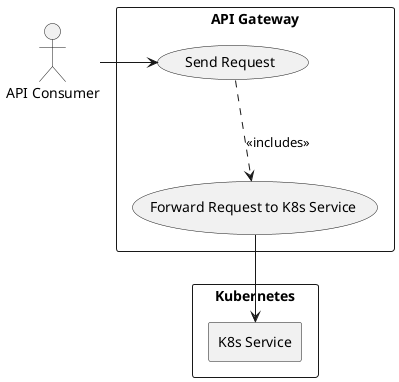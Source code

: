 @startuml
actor "API Consumer" as consumer

rectangle "Kubernetes" as K8s {
  rectangle "K8s Service" as K8Service {
  }
}

rectangle "API Gateway" as System {
  usecase "Send Request" as uc1
  usecase "Forward Request to K8s Service" as uc2
}

consumer -R-> uc1
uc1 ..> uc2 : <<includes>>
uc2 --> K8Service

@enduml
